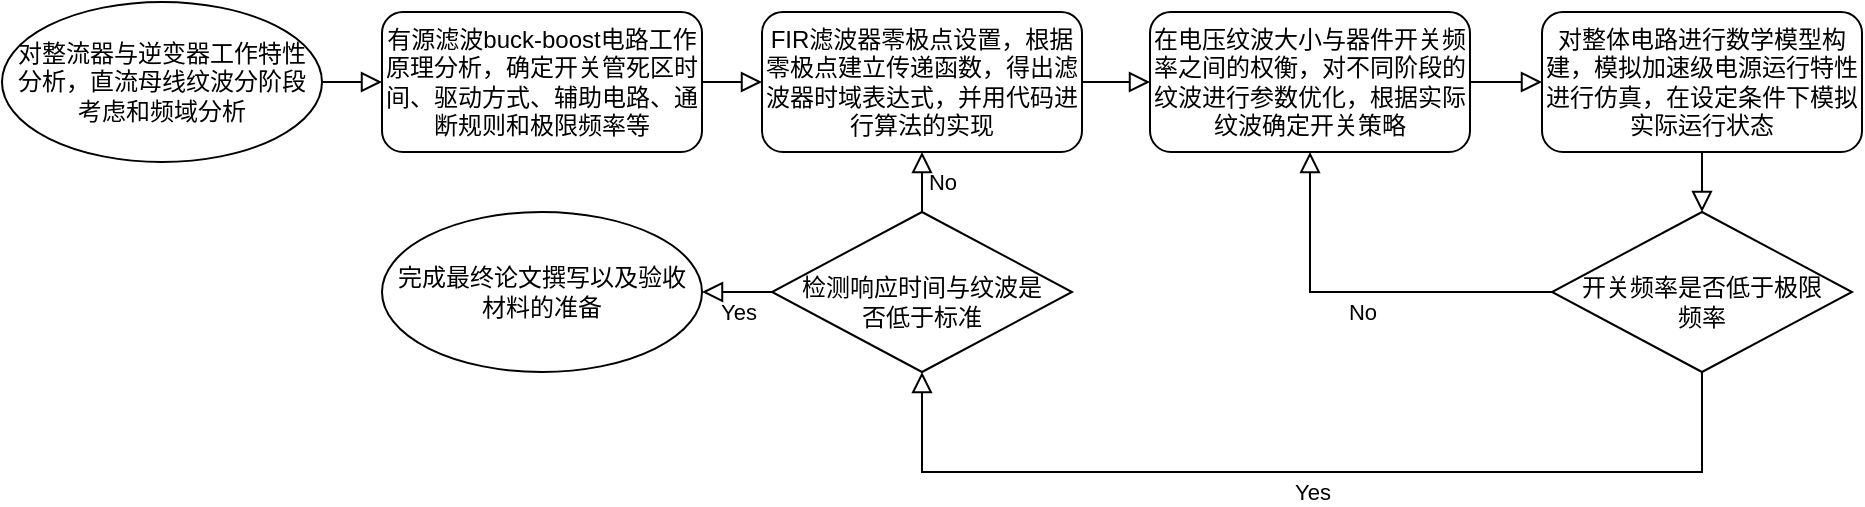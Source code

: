<mxfile version="20.8.20" type="github">
  <diagram id="C5RBs43oDa-KdzZeNtuy" name="Page-1">
    <mxGraphModel dx="2062" dy="578" grid="1" gridSize="10" guides="1" tooltips="1" connect="1" arrows="1" fold="1" page="1" pageScale="1" pageWidth="827" pageHeight="1169" math="0" shadow="0">
      <root>
        <mxCell id="WIyWlLk6GJQsqaUBKTNV-0" />
        <mxCell id="WIyWlLk6GJQsqaUBKTNV-1" parent="WIyWlLk6GJQsqaUBKTNV-0" />
        <mxCell id="k391i1bbLYwzLlHDBWLB-4" value="有源滤波buck-boost电路工作原理分析，确定开关管死区时间、驱动方式、辅助电路、通断规则和极限频率等" style="rounded=1;whiteSpace=wrap;html=1;fontSize=12;glass=0;strokeWidth=1;shadow=0;" vertex="1" parent="WIyWlLk6GJQsqaUBKTNV-1">
          <mxGeometry x="-50" y="250" width="160" height="70" as="geometry" />
        </mxCell>
        <mxCell id="k391i1bbLYwzLlHDBWLB-5" value="FIR滤波器零极点设置，根据零极点建立传递函数，得出滤波器时域表达式，并用代码进行算法的实现" style="rounded=1;whiteSpace=wrap;html=1;fontSize=12;glass=0;strokeWidth=1;shadow=0;" vertex="1" parent="WIyWlLk6GJQsqaUBKTNV-1">
          <mxGeometry x="140" y="250" width="160" height="70" as="geometry" />
        </mxCell>
        <mxCell id="k391i1bbLYwzLlHDBWLB-8" value="在电压纹波大小与器件开关频率之间的权衡，对不同阶段的纹波进行参数优化，根据实际纹波确定开关策略" style="rounded=1;whiteSpace=wrap;html=1;fontSize=12;glass=0;strokeWidth=1;shadow=0;" vertex="1" parent="WIyWlLk6GJQsqaUBKTNV-1">
          <mxGeometry x="334" y="250" width="160" height="70" as="geometry" />
        </mxCell>
        <mxCell id="k391i1bbLYwzLlHDBWLB-9" value="" style="rounded=0;html=1;jettySize=auto;orthogonalLoop=1;fontSize=11;endArrow=block;endFill=0;endSize=8;strokeWidth=1;shadow=0;labelBackgroundColor=none;edgeStyle=orthogonalEdgeStyle;entryX=0;entryY=0.5;entryDx=0;entryDy=0;exitX=1;exitY=0.5;exitDx=0;exitDy=0;" edge="1" parent="WIyWlLk6GJQsqaUBKTNV-1" source="k391i1bbLYwzLlHDBWLB-5" target="k391i1bbLYwzLlHDBWLB-8">
          <mxGeometry relative="1" as="geometry">
            <mxPoint x="230" y="260" as="targetPoint" />
            <mxPoint x="230" y="230" as="sourcePoint" />
          </mxGeometry>
        </mxCell>
        <mxCell id="k391i1bbLYwzLlHDBWLB-11" value="对整流器与逆变器工作特性分析，直流母线纹波分阶段考虑和频域分析" style="ellipse;whiteSpace=wrap;html=1;spacingLeft=5;spacingRight=5;" vertex="1" parent="WIyWlLk6GJQsqaUBKTNV-1">
          <mxGeometry x="-240" y="245" width="160" height="80" as="geometry" />
        </mxCell>
        <mxCell id="k391i1bbLYwzLlHDBWLB-13" value="完成最终论文撰写以及验收材料的准备" style="ellipse;whiteSpace=wrap;html=1;spacingLeft=5;spacingRight=5;" vertex="1" parent="WIyWlLk6GJQsqaUBKTNV-1">
          <mxGeometry x="-50" y="350" width="160" height="80" as="geometry" />
        </mxCell>
        <mxCell id="k391i1bbLYwzLlHDBWLB-14" value="对整体电路进行数学模型构建，模拟加速级电源运行特性进行仿真，在设定条件下模拟实际运行状态" style="rounded=1;whiteSpace=wrap;html=1;fontSize=12;glass=0;strokeWidth=1;shadow=0;" vertex="1" parent="WIyWlLk6GJQsqaUBKTNV-1">
          <mxGeometry x="530" y="250" width="160" height="70" as="geometry" />
        </mxCell>
        <mxCell id="k391i1bbLYwzLlHDBWLB-15" value="开关频率是否低于极限频率" style="rhombus;whiteSpace=wrap;html=1;spacingLeft=10;spacingRight=10;spacingTop=10;" vertex="1" parent="WIyWlLk6GJQsqaUBKTNV-1">
          <mxGeometry x="535" y="350" width="150" height="80" as="geometry" />
        </mxCell>
        <mxCell id="k391i1bbLYwzLlHDBWLB-16" value="" style="rounded=0;html=1;jettySize=auto;orthogonalLoop=1;fontSize=11;endArrow=block;endFill=0;endSize=8;strokeWidth=1;shadow=0;labelBackgroundColor=none;edgeStyle=orthogonalEdgeStyle;entryX=0;entryY=0.5;entryDx=0;entryDy=0;exitX=1;exitY=0.5;exitDx=0;exitDy=0;" edge="1" parent="WIyWlLk6GJQsqaUBKTNV-1" source="k391i1bbLYwzLlHDBWLB-8" target="k391i1bbLYwzLlHDBWLB-14">
          <mxGeometry relative="1" as="geometry">
            <mxPoint x="344" y="295" as="targetPoint" />
            <mxPoint x="310" y="295" as="sourcePoint" />
            <Array as="points">
              <mxPoint x="510" y="285" />
              <mxPoint x="510" y="285" />
            </Array>
          </mxGeometry>
        </mxCell>
        <mxCell id="k391i1bbLYwzLlHDBWLB-19" value="" style="rounded=0;html=1;jettySize=auto;orthogonalLoop=1;fontSize=11;endArrow=block;endFill=0;endSize=8;strokeWidth=1;shadow=0;labelBackgroundColor=none;edgeStyle=orthogonalEdgeStyle;exitX=0.5;exitY=1;exitDx=0;exitDy=0;entryX=0.5;entryY=0;entryDx=0;entryDy=0;" edge="1" parent="WIyWlLk6GJQsqaUBKTNV-1" source="k391i1bbLYwzLlHDBWLB-14" target="k391i1bbLYwzLlHDBWLB-15">
          <mxGeometry relative="1" as="geometry">
            <mxPoint x="230" y="160" as="targetPoint" />
            <mxPoint x="230" y="130" as="sourcePoint" />
          </mxGeometry>
        </mxCell>
        <mxCell id="k391i1bbLYwzLlHDBWLB-23" value="No" style="edgeStyle=orthogonalEdgeStyle;rounded=0;jettySize=auto;orthogonalLoop=1;fontSize=11;endArrow=block;endFill=0;endSize=8;strokeWidth=1;shadow=0;labelBackgroundColor=none;html=1;entryX=0.5;entryY=1;entryDx=0;entryDy=0;exitX=0;exitY=0.5;exitDx=0;exitDy=0;" edge="1" parent="WIyWlLk6GJQsqaUBKTNV-1" source="k391i1bbLYwzLlHDBWLB-15" target="k391i1bbLYwzLlHDBWLB-8">
          <mxGeometry y="10" relative="1" as="geometry">
            <mxPoint as="offset" />
            <mxPoint x="419.94" y="130" as="sourcePoint" />
            <mxPoint x="499.94" y="130" as="targetPoint" />
            <Array as="points">
              <mxPoint x="414" y="390" />
            </Array>
          </mxGeometry>
        </mxCell>
        <mxCell id="k391i1bbLYwzLlHDBWLB-24" value="" style="rounded=0;html=1;jettySize=auto;orthogonalLoop=1;fontSize=11;endArrow=block;endFill=0;endSize=8;strokeWidth=1;shadow=0;labelBackgroundColor=none;edgeStyle=orthogonalEdgeStyle;exitX=1;exitY=0.5;exitDx=0;exitDy=0;entryX=0;entryY=0.5;entryDx=0;entryDy=0;" edge="1" parent="WIyWlLk6GJQsqaUBKTNV-1" source="k391i1bbLYwzLlHDBWLB-4" target="k391i1bbLYwzLlHDBWLB-5">
          <mxGeometry relative="1" as="geometry">
            <mxPoint x="230" y="160" as="targetPoint" />
            <mxPoint x="230" y="130" as="sourcePoint" />
          </mxGeometry>
        </mxCell>
        <mxCell id="k391i1bbLYwzLlHDBWLB-25" value="检测响应时间与纹波是否低于标准" style="rhombus;whiteSpace=wrap;html=1;spacingLeft=10;spacingRight=10;spacingTop=10;" vertex="1" parent="WIyWlLk6GJQsqaUBKTNV-1">
          <mxGeometry x="145" y="350" width="150" height="80" as="geometry" />
        </mxCell>
        <mxCell id="k391i1bbLYwzLlHDBWLB-27" value="Yes" style="edgeStyle=orthogonalEdgeStyle;rounded=0;html=1;jettySize=auto;orthogonalLoop=1;fontSize=11;endArrow=block;endFill=0;endSize=8;strokeWidth=1;shadow=0;labelBackgroundColor=none;exitX=0.5;exitY=1;exitDx=0;exitDy=0;entryX=0.5;entryY=1;entryDx=0;entryDy=0;" edge="1" parent="WIyWlLk6GJQsqaUBKTNV-1" source="k391i1bbLYwzLlHDBWLB-15" target="k391i1bbLYwzLlHDBWLB-25">
          <mxGeometry y="10" relative="1" as="geometry">
            <mxPoint as="offset" />
            <mxPoint x="430" y="490" as="sourcePoint" />
            <mxPoint x="480" y="610" as="targetPoint" />
            <Array as="points">
              <mxPoint x="610" y="480" />
              <mxPoint x="220" y="480" />
            </Array>
          </mxGeometry>
        </mxCell>
        <mxCell id="k391i1bbLYwzLlHDBWLB-28" value="No" style="edgeStyle=orthogonalEdgeStyle;rounded=0;jettySize=auto;orthogonalLoop=1;fontSize=11;endArrow=block;endFill=0;endSize=8;strokeWidth=1;shadow=0;labelBackgroundColor=none;html=1;exitX=0.5;exitY=0;exitDx=0;exitDy=0;" edge="1" parent="WIyWlLk6GJQsqaUBKTNV-1" source="k391i1bbLYwzLlHDBWLB-25" target="k391i1bbLYwzLlHDBWLB-5">
          <mxGeometry y="10" relative="1" as="geometry">
            <mxPoint as="offset" />
            <mxPoint y="450" as="sourcePoint" />
            <mxPoint x="80" y="450" as="targetPoint" />
          </mxGeometry>
        </mxCell>
        <mxCell id="k391i1bbLYwzLlHDBWLB-29" value="" style="rounded=0;html=1;jettySize=auto;orthogonalLoop=1;fontSize=11;endArrow=block;endFill=0;endSize=8;strokeWidth=1;shadow=0;labelBackgroundColor=none;edgeStyle=orthogonalEdgeStyle;exitX=1;exitY=0.5;exitDx=0;exitDy=0;entryX=0;entryY=0.5;entryDx=0;entryDy=0;" edge="1" parent="WIyWlLk6GJQsqaUBKTNV-1" source="k391i1bbLYwzLlHDBWLB-11" target="k391i1bbLYwzLlHDBWLB-4">
          <mxGeometry relative="1" as="geometry">
            <mxPoint x="-60" y="320" as="targetPoint" />
            <mxPoint x="-90" y="320" as="sourcePoint" />
            <Array as="points">
              <mxPoint x="-80" y="285" />
              <mxPoint x="-80" y="285" />
            </Array>
          </mxGeometry>
        </mxCell>
        <mxCell id="k391i1bbLYwzLlHDBWLB-31" value="Yes" style="edgeStyle=orthogonalEdgeStyle;rounded=0;html=1;jettySize=auto;orthogonalLoop=1;fontSize=11;endArrow=block;endFill=0;endSize=8;strokeWidth=1;shadow=0;labelBackgroundColor=none;exitX=0;exitY=0.5;exitDx=0;exitDy=0;entryX=1;entryY=0.5;entryDx=0;entryDy=0;" edge="1" parent="WIyWlLk6GJQsqaUBKTNV-1" source="k391i1bbLYwzLlHDBWLB-25" target="k391i1bbLYwzLlHDBWLB-13">
          <mxGeometry y="10" relative="1" as="geometry">
            <mxPoint as="offset" />
            <mxPoint x="350" y="540" as="sourcePoint" />
            <mxPoint x="-40" y="540" as="targetPoint" />
            <Array as="points">
              <mxPoint x="130" y="390" />
              <mxPoint x="130" y="390" />
            </Array>
          </mxGeometry>
        </mxCell>
      </root>
    </mxGraphModel>
  </diagram>
</mxfile>
